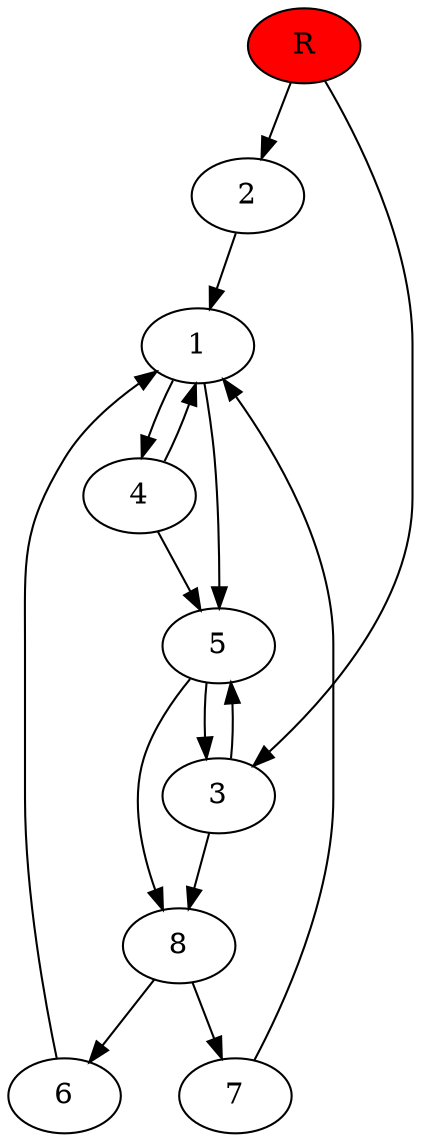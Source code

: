 digraph prb8580 {
	1
	2
	3
	4
	5
	6
	7
	8
	R [fillcolor="#ff0000" style=filled]
	1 -> 4
	1 -> 5
	2 -> 1
	3 -> 5
	3 -> 8
	4 -> 1
	4 -> 5
	5 -> 3
	5 -> 8
	6 -> 1
	7 -> 1
	8 -> 6
	8 -> 7
	R -> 2
	R -> 3
}

